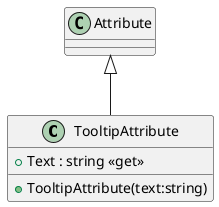 @startuml
class TooltipAttribute {
    + Text : string <<get>>
    + TooltipAttribute(text:string)
}
Attribute <|-- TooltipAttribute
@enduml
